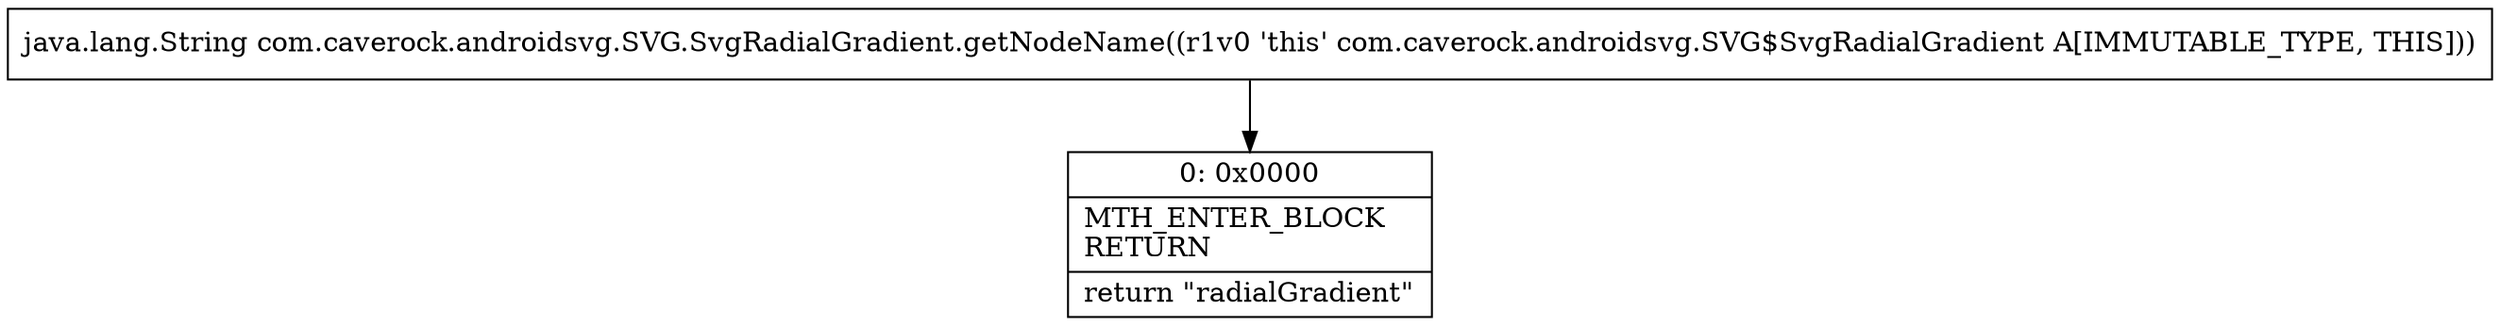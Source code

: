 digraph "CFG forcom.caverock.androidsvg.SVG.SvgRadialGradient.getNodeName()Ljava\/lang\/String;" {
Node_0 [shape=record,label="{0\:\ 0x0000|MTH_ENTER_BLOCK\lRETURN\l|return \"radialGradient\"\l}"];
MethodNode[shape=record,label="{java.lang.String com.caverock.androidsvg.SVG.SvgRadialGradient.getNodeName((r1v0 'this' com.caverock.androidsvg.SVG$SvgRadialGradient A[IMMUTABLE_TYPE, THIS])) }"];
MethodNode -> Node_0;
}

